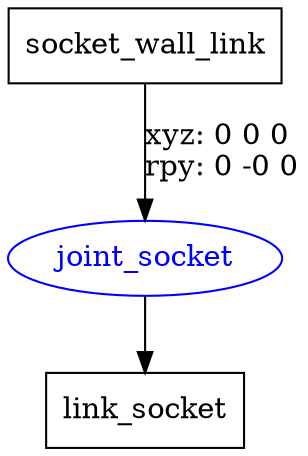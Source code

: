 digraph G {
node [shape=box];
"socket_wall_link" [label="socket_wall_link"];
"link_socket" [label="link_socket"];
node [shape=ellipse, color=blue, fontcolor=blue];
"socket_wall_link" -> "joint_socket" [label="xyz: 0 0 0 \nrpy: 0 -0 0"]
"joint_socket" -> "link_socket"
}
